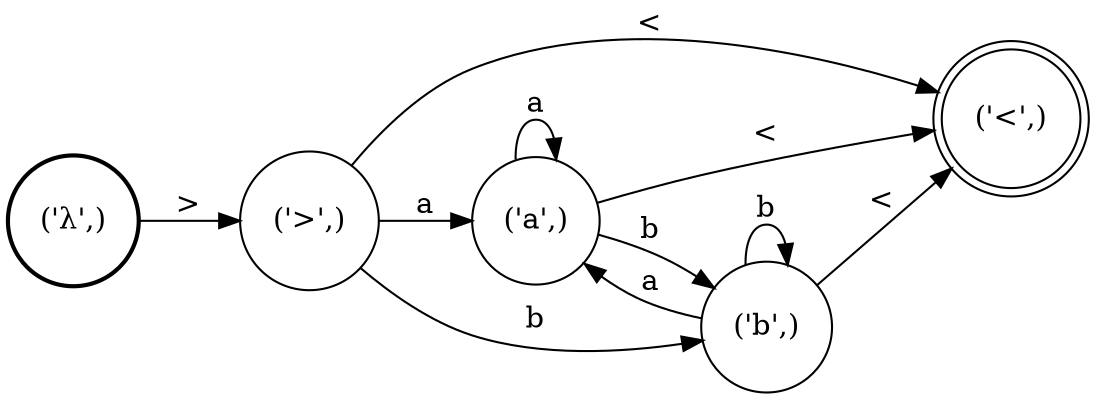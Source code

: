 digraph G {
rankdir=LR;
node [shape=circle]
0 [shape=doublecircle label="('<',)"]
1 [label="('a',)"]
2 [style=bold label="('λ',)"]
3 [label="('b',)"]
4 [label="('>',)"]
1 -> 3 [label="b"]
4 -> 3 [label="b"]
4 -> 0 [label="<"]
3 -> 3 [label="b"]
4 -> 1 [label="a"]
1 -> 0 [label="<"]
3 -> 0 [label="<"]
3 -> 1 [label="a"]
1 -> 1 [label="a"]
2 -> 4 [label=">"]
}
